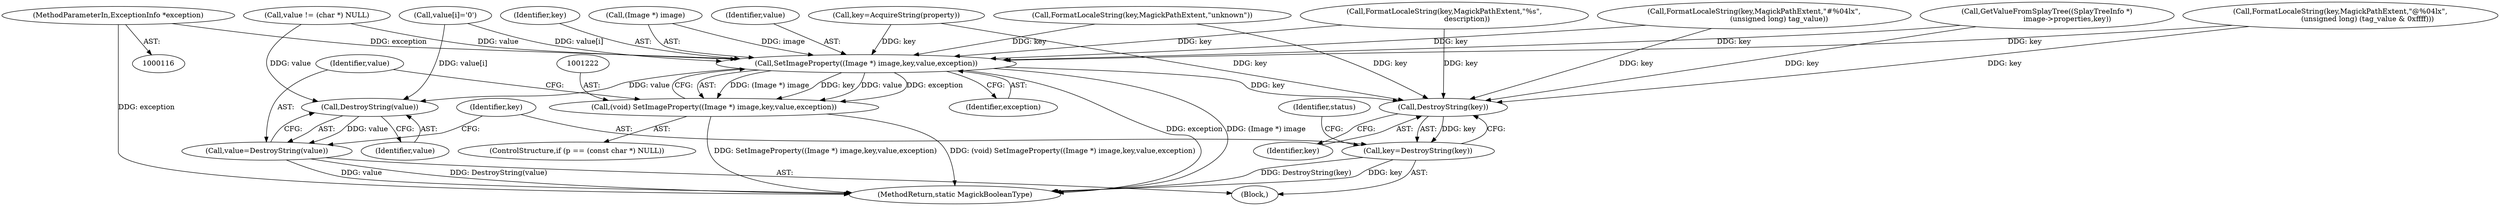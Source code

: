 digraph "0_ImageMagick_d8ab7f046587f2e9f734b687ba7e6e10147c294b_5@pointer" {
"1000119" [label="(MethodParameterIn,ExceptionInfo *exception)"];
"1001223" [label="(Call,SetImageProperty((Image *) image,key,value,exception))"];
"1001221" [label="(Call,(void) SetImageProperty((Image *) image,key,value,exception))"];
"1001232" [label="(Call,DestroyString(value))"];
"1001230" [label="(Call,value=DestroyString(value))"];
"1001236" [label="(Call,DestroyString(key))"];
"1001234" [label="(Call,key=DestroyString(key))"];
"1001122" [label="(Call,FormatLocaleString(key,MagickPathExtent,\"%s\",\n                    description))"];
"1001237" [label="(Identifier,key)"];
"1001230" [label="(Call,value=DestroyString(value))"];
"1001070" [label="(Block,)"];
"1001234" [label="(Call,key=DestroyString(key))"];
"1000119" [label="(MethodParameterIn,ExceptionInfo *exception)"];
"1001228" [label="(Identifier,value)"];
"1001231" [label="(Identifier,value)"];
"1001073" [label="(Call,key=AcquireString(property))"];
"1001161" [label="(Call,FormatLocaleString(key,MagickPathExtent,\"@%04lx\",\n                        (unsigned long) (tag_value & 0xffff)))"];
"1001236" [label="(Call,DestroyString(key))"];
"1001232" [label="(Call,DestroyString(value))"];
"1001239" [label="(Identifier,status)"];
"1001223" [label="(Call,SetImageProperty((Image *) image,key,value,exception))"];
"1001147" [label="(Call,FormatLocaleString(key,MagickPathExtent,\"#%04lx\",\n                      (unsigned long) tag_value))"];
"1001065" [label="(Call,value != (char *) NULL)"];
"1001227" [label="(Identifier,key)"];
"1001229" [label="(Identifier,exception)"];
"1001173" [label="(Call,FormatLocaleString(key,MagickPathExtent,\"unknown\"))"];
"1001414" [label="(MethodReturn,static MagickBooleanType)"];
"1001058" [label="(Call,value[i]='\0')"];
"1001224" [label="(Call,(Image *) image)"];
"1001221" [label="(Call,(void) SetImageProperty((Image *) image,key,value,exception))"];
"1001215" [label="(ControlStructure,if (p == (const char *) NULL))"];
"1001235" [label="(Identifier,key)"];
"1001233" [label="(Identifier,value)"];
"1001208" [label="(Call,GetValueFromSplayTree((SplayTreeInfo *)\n                  image->properties,key))"];
"1000119" -> "1000116"  [label="AST: "];
"1000119" -> "1001414"  [label="DDG: exception"];
"1000119" -> "1001223"  [label="DDG: exception"];
"1001223" -> "1001221"  [label="AST: "];
"1001223" -> "1001229"  [label="CFG: "];
"1001224" -> "1001223"  [label="AST: "];
"1001227" -> "1001223"  [label="AST: "];
"1001228" -> "1001223"  [label="AST: "];
"1001229" -> "1001223"  [label="AST: "];
"1001221" -> "1001223"  [label="CFG: "];
"1001223" -> "1001414"  [label="DDG: exception"];
"1001223" -> "1001414"  [label="DDG: (Image *) image"];
"1001223" -> "1001221"  [label="DDG: (Image *) image"];
"1001223" -> "1001221"  [label="DDG: key"];
"1001223" -> "1001221"  [label="DDG: value"];
"1001223" -> "1001221"  [label="DDG: exception"];
"1001224" -> "1001223"  [label="DDG: image"];
"1001073" -> "1001223"  [label="DDG: key"];
"1001173" -> "1001223"  [label="DDG: key"];
"1001208" -> "1001223"  [label="DDG: key"];
"1001161" -> "1001223"  [label="DDG: key"];
"1001122" -> "1001223"  [label="DDG: key"];
"1001147" -> "1001223"  [label="DDG: key"];
"1001065" -> "1001223"  [label="DDG: value"];
"1001058" -> "1001223"  [label="DDG: value[i]"];
"1001223" -> "1001232"  [label="DDG: value"];
"1001223" -> "1001236"  [label="DDG: key"];
"1001221" -> "1001215"  [label="AST: "];
"1001222" -> "1001221"  [label="AST: "];
"1001231" -> "1001221"  [label="CFG: "];
"1001221" -> "1001414"  [label="DDG: (void) SetImageProperty((Image *) image,key,value,exception)"];
"1001221" -> "1001414"  [label="DDG: SetImageProperty((Image *) image,key,value,exception)"];
"1001232" -> "1001230"  [label="AST: "];
"1001232" -> "1001233"  [label="CFG: "];
"1001233" -> "1001232"  [label="AST: "];
"1001230" -> "1001232"  [label="CFG: "];
"1001232" -> "1001230"  [label="DDG: value"];
"1001065" -> "1001232"  [label="DDG: value"];
"1001058" -> "1001232"  [label="DDG: value[i]"];
"1001230" -> "1001070"  [label="AST: "];
"1001231" -> "1001230"  [label="AST: "];
"1001235" -> "1001230"  [label="CFG: "];
"1001230" -> "1001414"  [label="DDG: DestroyString(value)"];
"1001230" -> "1001414"  [label="DDG: value"];
"1001236" -> "1001234"  [label="AST: "];
"1001236" -> "1001237"  [label="CFG: "];
"1001237" -> "1001236"  [label="AST: "];
"1001234" -> "1001236"  [label="CFG: "];
"1001236" -> "1001234"  [label="DDG: key"];
"1001073" -> "1001236"  [label="DDG: key"];
"1001173" -> "1001236"  [label="DDG: key"];
"1001161" -> "1001236"  [label="DDG: key"];
"1001122" -> "1001236"  [label="DDG: key"];
"1001147" -> "1001236"  [label="DDG: key"];
"1001208" -> "1001236"  [label="DDG: key"];
"1001234" -> "1001070"  [label="AST: "];
"1001235" -> "1001234"  [label="AST: "];
"1001239" -> "1001234"  [label="CFG: "];
"1001234" -> "1001414"  [label="DDG: key"];
"1001234" -> "1001414"  [label="DDG: DestroyString(key)"];
}
